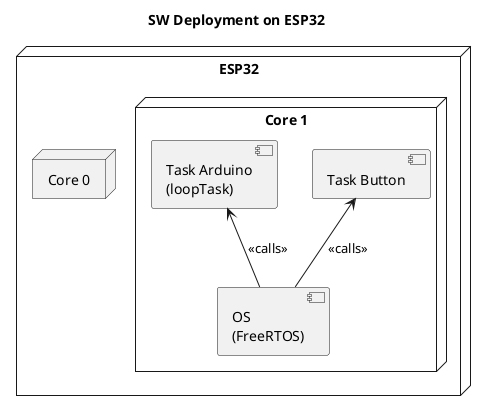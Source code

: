 @startuml

title SW Deployment on ESP32

node "ESP32" {

    node "Core 0" {
    }
    
    node "Core 1" {
    
        component "Task Button" as taskButton
        component "Task Arduino\n(loopTask)" as taskArduino
        component "OS\n(FreeRTOS)" as os
    
        taskArduino <-- os: <<calls>>
        taskButton <-- os: <<calls>>
    }

}

@enduml